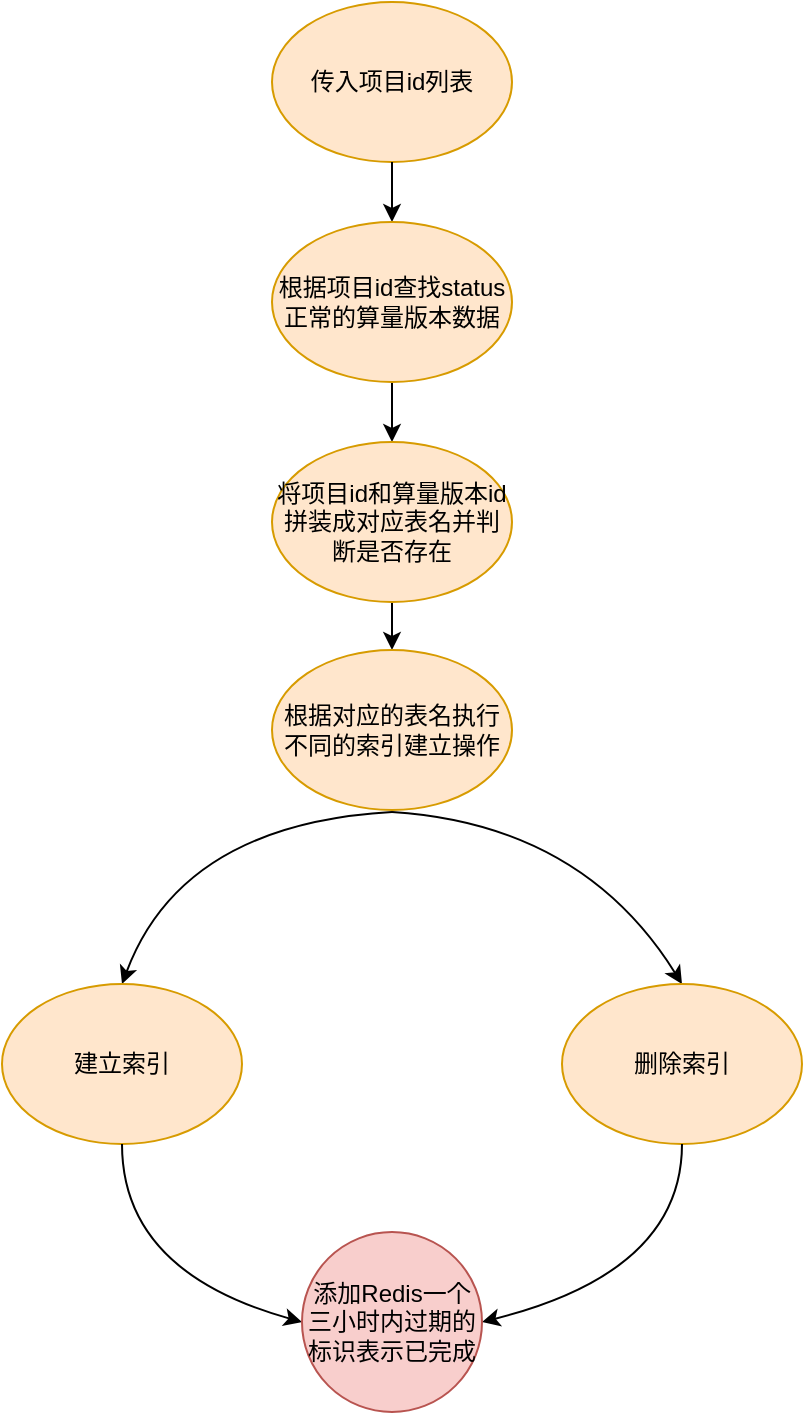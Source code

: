 <mxfile version="21.7.5" type="github">
  <diagram name="第 1 页" id="01A59Yw5dGifj4JJGW0X">
    <mxGraphModel dx="1120" dy="759" grid="1" gridSize="10" guides="1" tooltips="1" connect="1" arrows="1" fold="1" page="1" pageScale="1" pageWidth="1169" pageHeight="827" math="0" shadow="0">
      <root>
        <mxCell id="0" />
        <mxCell id="1" parent="0" />
        <mxCell id="Y2anQADIHjaZmZKwoY2r-8" value="" style="endArrow=classic;html=1;exitX=0.5;exitY=1;exitDx=0;exitDy=0;entryX=0.5;entryY=0;entryDx=0;entryDy=0;curved=1;" edge="1" parent="1" target="Y2anQADIHjaZmZKwoY2r-9">
          <mxGeometry width="50" height="50" relative="1" as="geometry">
            <mxPoint x="505" y="430" as="sourcePoint" />
            <mxPoint x="340" y="496" as="targetPoint" />
            <Array as="points">
              <mxPoint x="400" y="436" />
            </Array>
          </mxGeometry>
        </mxCell>
        <mxCell id="Y2anQADIHjaZmZKwoY2r-9" value="建立索引" style="ellipse;whiteSpace=wrap;html=1;fillColor=#ffe6cc;strokeColor=#d79b00;" vertex="1" parent="1">
          <mxGeometry x="310" y="516" width="120" height="80" as="geometry" />
        </mxCell>
        <mxCell id="Y2anQADIHjaZmZKwoY2r-10" value="" style="endArrow=classic;html=1;exitX=0.5;exitY=1;exitDx=0;exitDy=0;curved=1;entryX=0.5;entryY=0;entryDx=0;entryDy=0;" edge="1" parent="1" target="Y2anQADIHjaZmZKwoY2r-11">
          <mxGeometry width="50" height="50" relative="1" as="geometry">
            <mxPoint x="505" y="430" as="sourcePoint" />
            <mxPoint x="650" y="516" as="targetPoint" />
            <Array as="points">
              <mxPoint x="600" y="436" />
            </Array>
          </mxGeometry>
        </mxCell>
        <mxCell id="Y2anQADIHjaZmZKwoY2r-11" value="删除索引" style="ellipse;whiteSpace=wrap;html=1;fillColor=#ffe6cc;strokeColor=#d79b00;" vertex="1" parent="1">
          <mxGeometry x="590" y="516" width="120" height="80" as="geometry" />
        </mxCell>
        <mxCell id="Y2anQADIHjaZmZKwoY2r-14" value="" style="endArrow=classic;html=1;exitX=0.5;exitY=1;exitDx=0;exitDy=0;curved=1;entryX=0;entryY=0.5;entryDx=0;entryDy=0;" edge="1" parent="1" source="Y2anQADIHjaZmZKwoY2r-9" target="Y2anQADIHjaZmZKwoY2r-16">
          <mxGeometry width="50" height="50" relative="1" as="geometry">
            <mxPoint x="430" y="700" as="sourcePoint" />
            <mxPoint x="420" y="680" as="targetPoint" />
            <Array as="points">
              <mxPoint x="370" y="660" />
            </Array>
          </mxGeometry>
        </mxCell>
        <mxCell id="Y2anQADIHjaZmZKwoY2r-15" value="" style="endArrow=classic;html=1;exitX=0.5;exitY=1;exitDx=0;exitDy=0;curved=1;entryX=1;entryY=0.5;entryDx=0;entryDy=0;" edge="1" parent="1" source="Y2anQADIHjaZmZKwoY2r-11" target="Y2anQADIHjaZmZKwoY2r-16">
          <mxGeometry width="50" height="50" relative="1" as="geometry">
            <mxPoint x="590" y="650" as="sourcePoint" />
            <mxPoint x="610" y="690" as="targetPoint" />
            <Array as="points">
              <mxPoint x="650" y="660" />
            </Array>
          </mxGeometry>
        </mxCell>
        <mxCell id="Y2anQADIHjaZmZKwoY2r-16" value="添加Redis一个三小时内过期的标识表示已完成" style="ellipse;whiteSpace=wrap;html=1;aspect=fixed;fillColor=#f8cecc;strokeColor=#b85450;" vertex="1" parent="1">
          <mxGeometry x="460" y="640" width="90" height="90" as="geometry" />
        </mxCell>
        <mxCell id="Y2anQADIHjaZmZKwoY2r-22" value="传入项目id列表" style="ellipse;whiteSpace=wrap;html=1;fillColor=#ffe6cc;strokeColor=#d79b00;" vertex="1" parent="1">
          <mxGeometry x="445" y="25" width="120" height="80" as="geometry" />
        </mxCell>
        <mxCell id="Y2anQADIHjaZmZKwoY2r-23" value="" style="endArrow=classic;html=1;rounded=0;exitX=0.5;exitY=1;exitDx=0;exitDy=0;entryX=0.5;entryY=0;entryDx=0;entryDy=0;" edge="1" parent="1" source="Y2anQADIHjaZmZKwoY2r-22" target="Y2anQADIHjaZmZKwoY2r-24">
          <mxGeometry width="50" height="50" relative="1" as="geometry">
            <mxPoint x="355" y="255" as="sourcePoint" />
            <mxPoint x="505" y="155" as="targetPoint" />
          </mxGeometry>
        </mxCell>
        <mxCell id="Y2anQADIHjaZmZKwoY2r-25" style="edgeStyle=orthogonalEdgeStyle;rounded=0;orthogonalLoop=1;jettySize=auto;html=1;entryX=0.5;entryY=0;entryDx=0;entryDy=0;" edge="1" parent="1" source="Y2anQADIHjaZmZKwoY2r-24" target="Y2anQADIHjaZmZKwoY2r-26">
          <mxGeometry relative="1" as="geometry">
            <mxPoint x="505" y="245" as="targetPoint" />
          </mxGeometry>
        </mxCell>
        <mxCell id="Y2anQADIHjaZmZKwoY2r-24" value="根据项目id查找status正常的算量版本数据" style="ellipse;whiteSpace=wrap;html=1;fillColor=#ffe6cc;strokeColor=#d79b00;" vertex="1" parent="1">
          <mxGeometry x="445" y="135" width="120" height="80" as="geometry" />
        </mxCell>
        <mxCell id="Y2anQADIHjaZmZKwoY2r-30" style="edgeStyle=orthogonalEdgeStyle;rounded=0;orthogonalLoop=1;jettySize=auto;html=1;entryX=0.5;entryY=0;entryDx=0;entryDy=0;" edge="1" parent="1" source="Y2anQADIHjaZmZKwoY2r-26" target="Y2anQADIHjaZmZKwoY2r-29">
          <mxGeometry relative="1" as="geometry" />
        </mxCell>
        <mxCell id="Y2anQADIHjaZmZKwoY2r-26" value="将项目id和算量版本id拼装成对应表名并判断是否存在" style="ellipse;whiteSpace=wrap;html=1;fillColor=#ffe6cc;strokeColor=#d79b00;" vertex="1" parent="1">
          <mxGeometry x="445" y="245" width="120" height="80" as="geometry" />
        </mxCell>
        <mxCell id="Y2anQADIHjaZmZKwoY2r-29" value="根据对应的表名执行不同的索引建立操作" style="ellipse;whiteSpace=wrap;html=1;fillColor=#ffe6cc;strokeColor=#d79b00;" vertex="1" parent="1">
          <mxGeometry x="445" y="349" width="120" height="80" as="geometry" />
        </mxCell>
      </root>
    </mxGraphModel>
  </diagram>
</mxfile>
